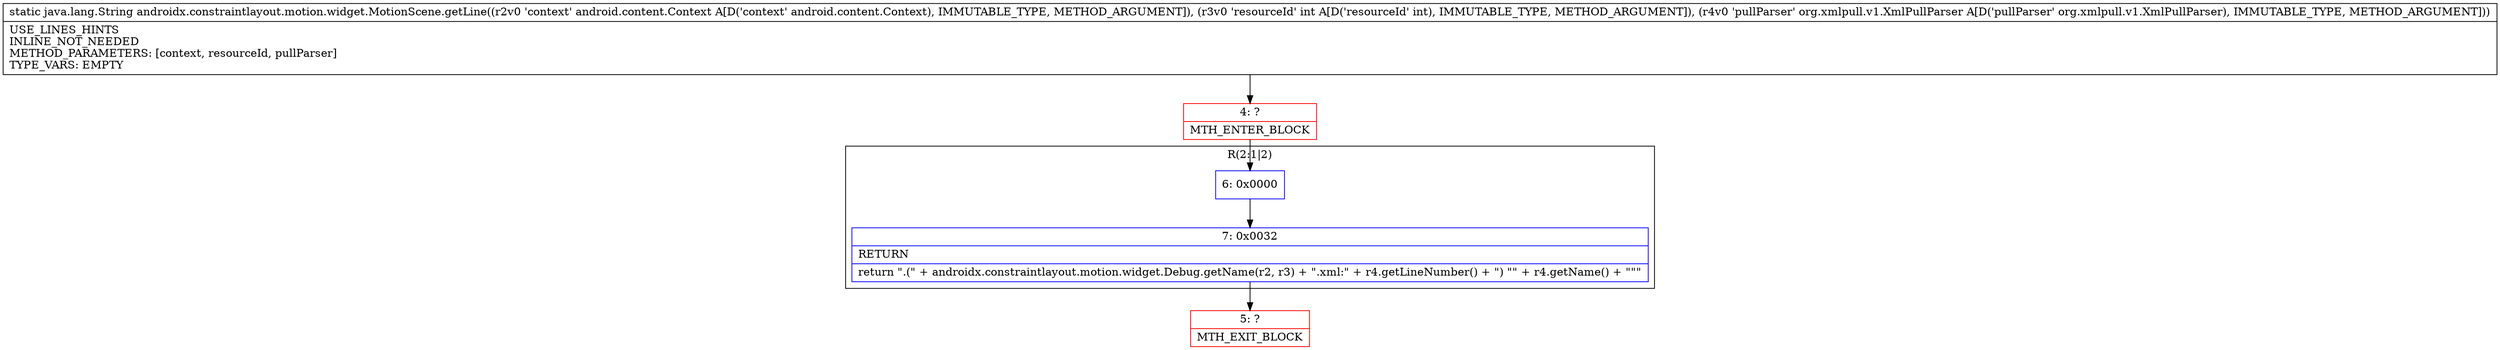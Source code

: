 digraph "CFG forandroidx.constraintlayout.motion.widget.MotionScene.getLine(Landroid\/content\/Context;ILorg\/xmlpull\/v1\/XmlPullParser;)Ljava\/lang\/String;" {
subgraph cluster_Region_112945457 {
label = "R(2:1|2)";
node [shape=record,color=blue];
Node_6 [shape=record,label="{6\:\ 0x0000}"];
Node_7 [shape=record,label="{7\:\ 0x0032|RETURN\l|return \".(\" + androidx.constraintlayout.motion.widget.Debug.getName(r2, r3) + \".xml:\" + r4.getLineNumber() + \") \"\" + r4.getName() + \"\"\"\l}"];
}
Node_4 [shape=record,color=red,label="{4\:\ ?|MTH_ENTER_BLOCK\l}"];
Node_5 [shape=record,color=red,label="{5\:\ ?|MTH_EXIT_BLOCK\l}"];
MethodNode[shape=record,label="{static java.lang.String androidx.constraintlayout.motion.widget.MotionScene.getLine((r2v0 'context' android.content.Context A[D('context' android.content.Context), IMMUTABLE_TYPE, METHOD_ARGUMENT]), (r3v0 'resourceId' int A[D('resourceId' int), IMMUTABLE_TYPE, METHOD_ARGUMENT]), (r4v0 'pullParser' org.xmlpull.v1.XmlPullParser A[D('pullParser' org.xmlpull.v1.XmlPullParser), IMMUTABLE_TYPE, METHOD_ARGUMENT]))  | USE_LINES_HINTS\lINLINE_NOT_NEEDED\lMETHOD_PARAMETERS: [context, resourceId, pullParser]\lTYPE_VARS: EMPTY\l}"];
MethodNode -> Node_4;Node_6 -> Node_7;
Node_7 -> Node_5;
Node_4 -> Node_6;
}

